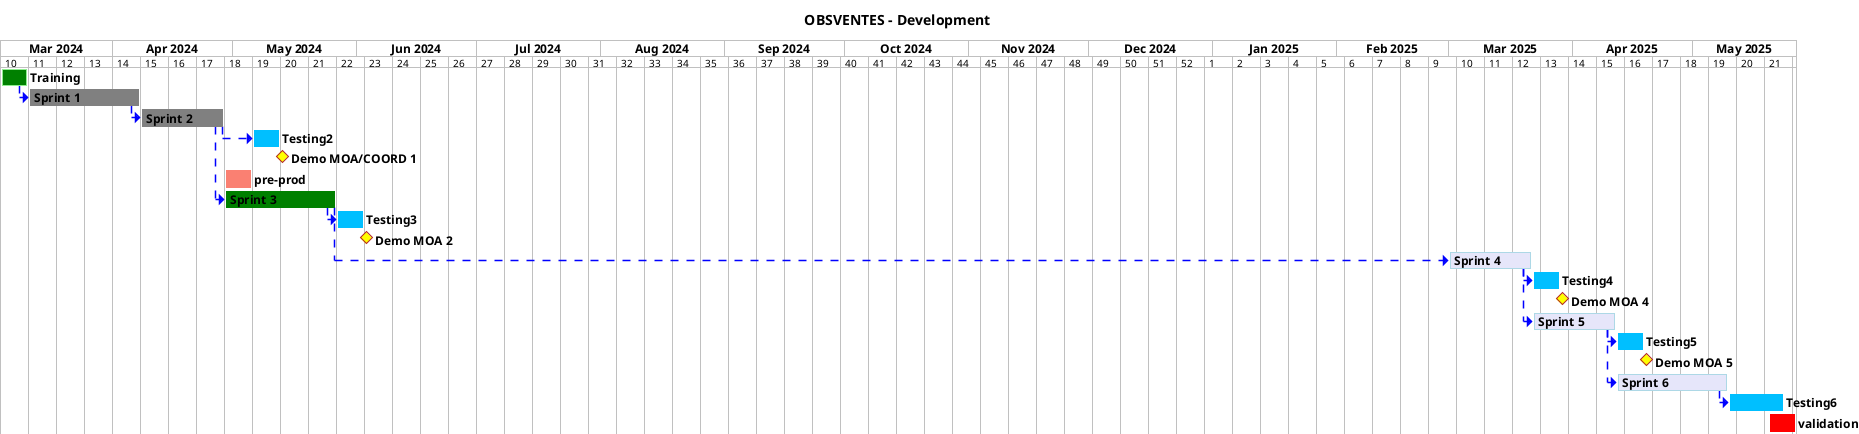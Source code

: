 @startgantt
hide footbox

<style>
ganttDiagram {
    unstartedTask {
        FontName Helvetica
        FontColor Green
        FontSize 12
        FontStyle bold
        BackGroundColor DeepSkyBlue
        LineColor DeepSkyBlue
    }
    task {
        FontName Helvetica
        FontColor Black
        FontSize 12
        FontStyle bold
        BackGroundColor DeepSkyBlue
        LineColor DeepSkyBlue
    }
    milestone {
        FontColor black
        FontSize 12
        FontStyle bold
        BackGroundColor yellow
        LineColor FireBrick
    }
    note {
        FontColor DarkGreen
        FontSize 10
        LineColor OrangeRed
    }
    arrow {
        FontName Helvetica
        FontColor red
        FontSize 18
        FontStyle bold
        BackGroundColor GreenYellow
        LineColor blue
        LineStyle 8.0;13.0
        LineThickness 3.0
    }
    closed {
        BackgroundColor pink
        FontColor red
    }
}
</style>

printscale weekly
projectscale weekly

title OBSVENTES - Development

Project starts the 2024/03/04
[Training] as [TRAIN1] requires 1 week
[TRAIN1] is colored in Green/LightGreen

[Sprint 1] as [TASK1] requires 4 weeks
[TASK1] is colored in Grey
[TRAIN1]->[TASK1]


[Sprint 2] as [TASK2] requires 3 weeks
[TASK2] is colored in Grey
[TASK1]->[TASK2]
[Testing2] requires 1 week and starts the 6th of May 2024
[TASK2]->[Testing2]
[Demo MOA/COORD 1] happens 1 day after [Testing2]'s end

[pre-prod] as [PREPROD] requires 1 week and starts the 29th of April 2024
[PREPROD] is colored in salmon

[Sprint 3] as [TASK3] requires 4 weeks
[TASK3] is colored in green
[TASK2]->[TASK3]
[Testing3] requires 1 week
[TASK3]->[Testing3]
[Demo MOA 2] happens 1 day after [Testing3]'s end

[Sprint 4] as [TASK4] requires 3 weeks and starts the 1th of March 2025
[TASK4] is colored in Lavender/LightBlue
[TASK3]->[TASK4]
[Testing4] requires 1 week
[TASK4]->[Testing4]
[Demo MOA 4] happens 1 day after [Testing4]'s end

[Sprint 5] as [TASK5] requires 3 weeks
[TASK5] is colored in Lavender/LightBlue
[TASK4]->[TASK5]
[Testing5] requires 1 week
[TASK5]->[Testing5]
[Demo MOA 5] happens 1 day after [Testing5]'s end

[Sprint 6] as [TASK6] requires 4 weeks
[TASK6] is colored in Lavender/LightBlue
[TASK5]->[TASK6]
[Testing6] requires 2 week
[TASK6]->[Testing6]



[validation] as [VAL] requires 1 week and starts the 20th of May 2025
[VAL] is colored in red

@endgantt
